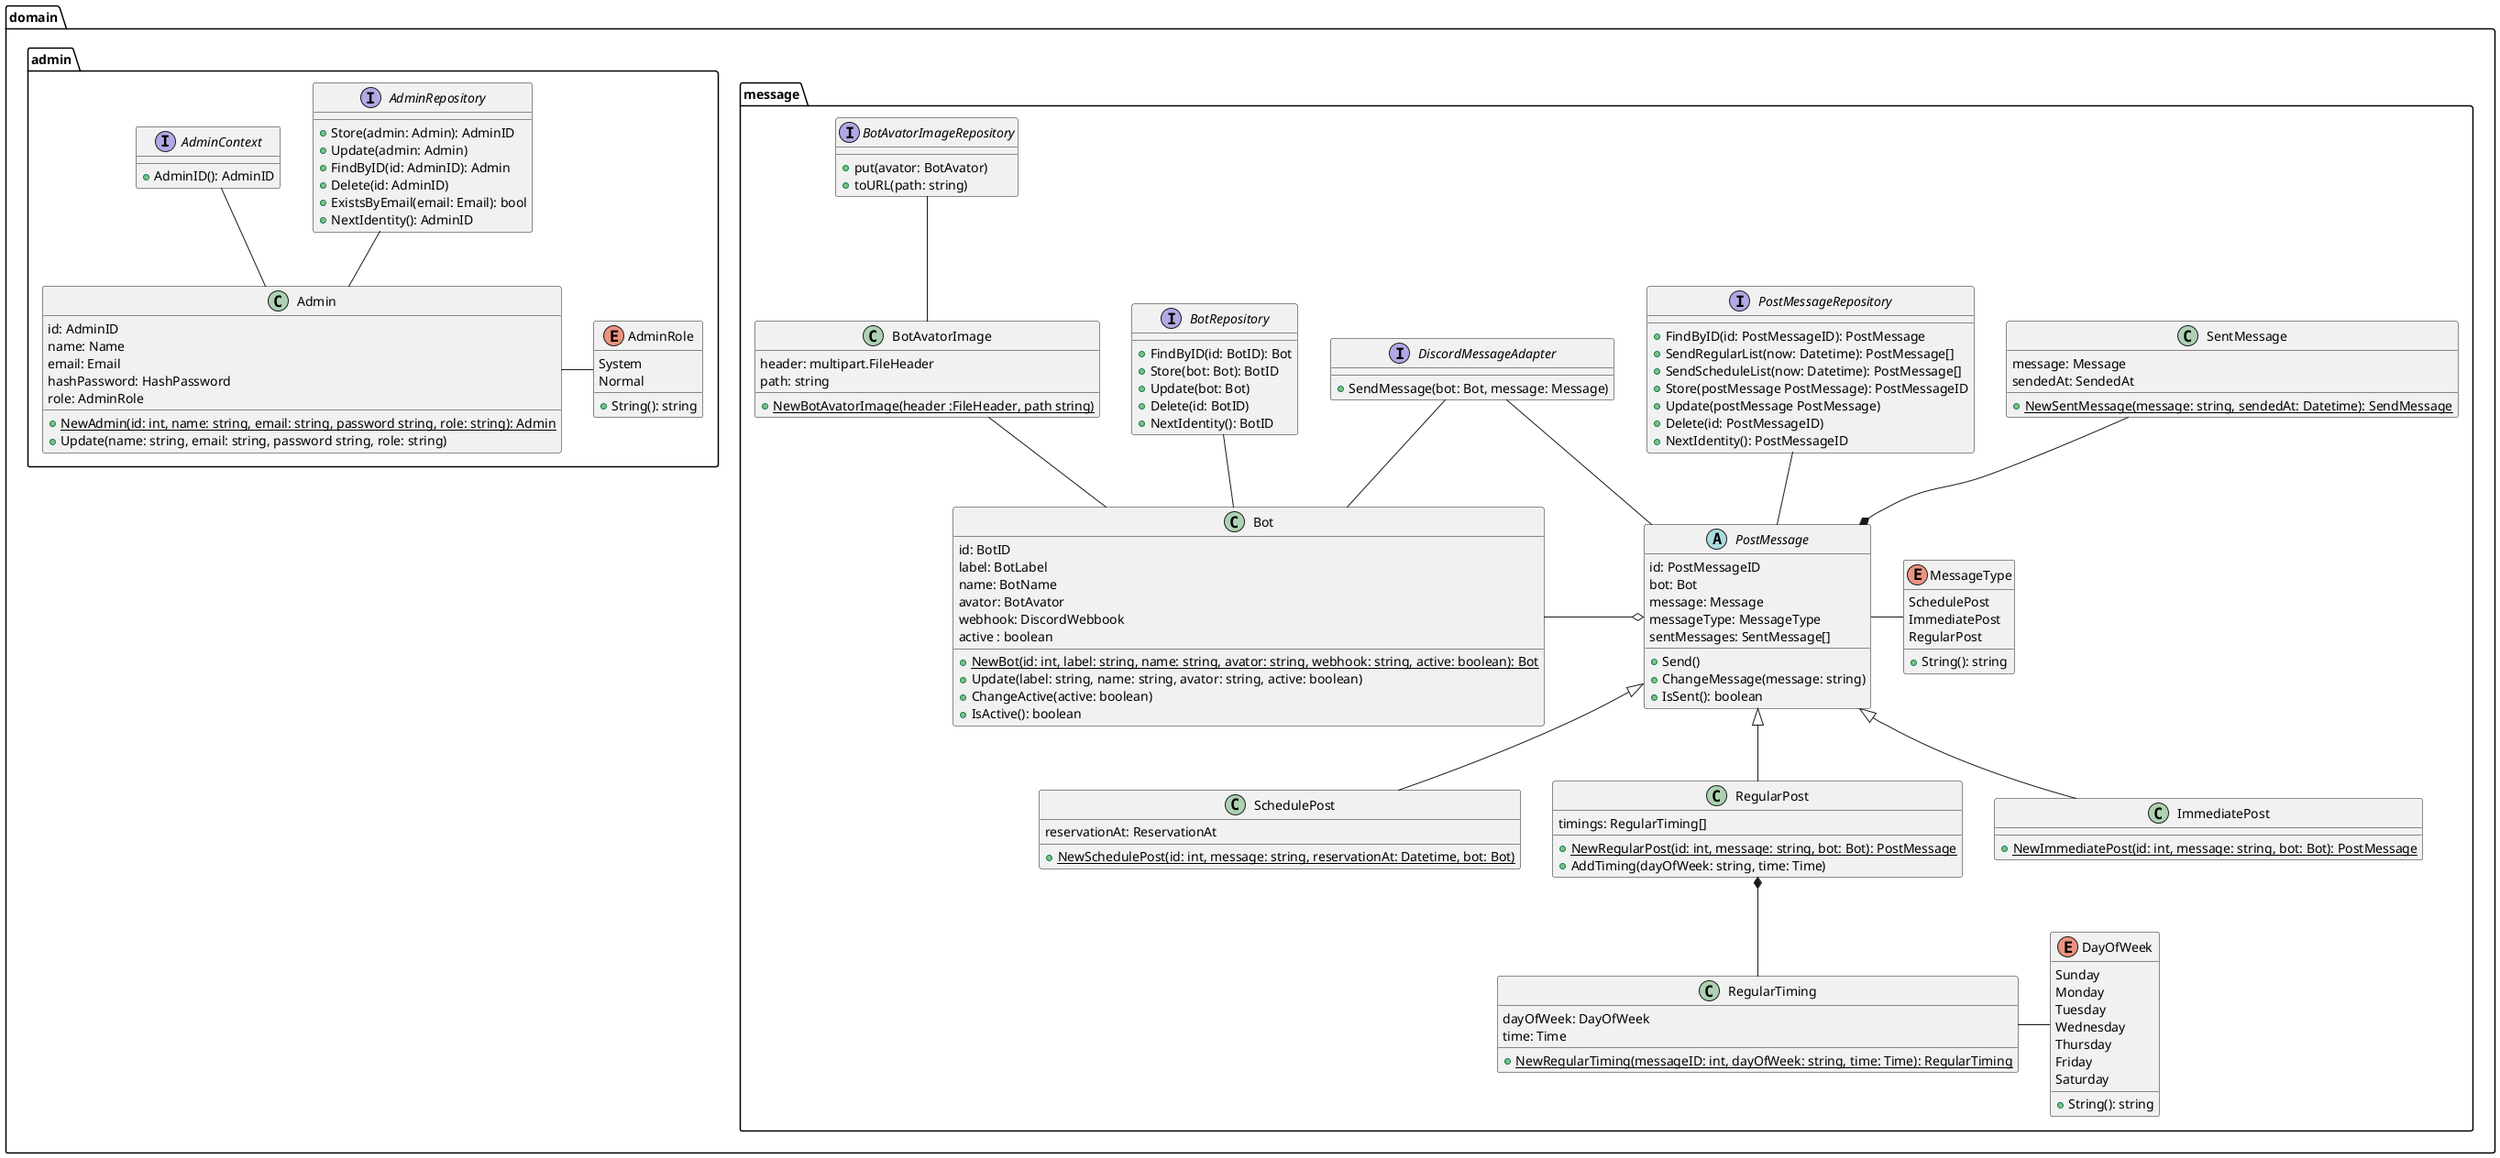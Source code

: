 @startuml class

package domain {
    package message {
        class Bot {
            id: BotID
            label: BotLabel
            name: BotName
            avator: BotAvator
            webhook: DiscordWebbook
            active : boolean
            + {static} NewBot(id: int, label: string, name: string, avator: string, webhook: string, active: boolean): Bot
            + Update(label: string, name: string, avator: string, active: boolean)
            + ChangeActive(active: boolean)
            + IsActive(): boolean
        }

        class BotAvatorImage {
            header: multipart.FileHeader
            path: string
            + {static} NewBotAvatorImage(header :FileHeader, path string)
        }

        abstract PostMessage {
            id: PostMessageID
            bot: Bot
            message: Message
            messageType: MessageType
            sentMessages: SentMessage[]
            + Send()
            + ChangeMessage(message: string)
            + IsSent(): boolean
        }

        enum MessageType {
            SchedulePost
            ImmediatePost
            RegularPost
            + String(): string
        }

        class SchedulePost {
            reservationAt: ReservationAt
            + {static} NewSchedulePost(id: int, message: string, reservationAt: Datetime, bot: Bot)
        }

        class RegularPost {
            timings: RegularTiming[]
            + {static} NewRegularPost(id: int, message: string, bot: Bot): PostMessage
            + AddTiming(dayOfWeek: string, time: Time)
        }

        class ImmediatePost {
            + {static} NewImmediatePost(id: int, message: string, bot: Bot): PostMessage
        }

        class RegularTiming {
            dayOfWeek: DayOfWeek
            time: Time
            + {static} NewRegularTiming(messageID: int, dayOfWeek: string, time: Time): RegularTiming
        }

        enum DayOfWeek {
            Sunday
            Monday
            Tuesday
            Wednesday
            Thursday
            Friday
            Saturday
            + String(): string
        }

        class SentMessage {
            message: Message
            sendedAt: SendedAt
            + {static} NewSentMessage(message: string, sendedAt: Datetime): SendMessage
        }

        interface BotRepository {
            + FindByID(id: BotID): Bot
            + Store(bot: Bot): BotID
            + Update(bot: Bot)
            + Delete(id: BotID)
            + NextIdentity(): BotID
        }

        interface BotAvatorImageRepository {
            + put(avator: BotAvator)
            + toURL(path: string)
        }

        interface PostMessageRepository {
            + FindByID(id: PostMessageID): PostMessage
            + SendRegularList(now: Datetime): PostMessage[]
            + SendScheduleList(now: Datetime): PostMessage[]
            + Store(postMessage PostMessage): PostMessageID
            + Update(postMessage PostMessage)
            + Delete(id: PostMessageID)
            + NextIdentity(): PostMessageID
        }

        interface DiscordMessageAdapter {
            + SendMessage(bot: Bot, message: Message)
        }
    }

    package admin {
        class Admin {
            id: AdminID
            name: Name
            email: Email
            hashPassword: HashPassword
            role: AdminRole
            + {static} NewAdmin(id: int, name: string, email: string, password string, role: string): Admin
            + Update(name: string, email: string, password string, role: string)
        }

        enum AdminRole {
            System
            Normal
            + String(): string
        }

        interface AdminRepository {
            + Store(admin: Admin): AdminID
            + Update(admin: Admin)
            + FindByID(id: AdminID): Admin
            + Delete(id: AdminID)
            + ExistsByEmail(email: Email): bool
            + NextIdentity(): AdminID
        }

        interface AdminContext {
            + AdminID(): AdminID
        }
    }
}

Bot -o PostMessage
PostMessage - MessageType
SentMessage --* PostMessage
PostMessage <|-- ImmediatePost
PostMessage <|-- SchedulePost
PostMessage <|-- RegularPost
RegularPost *-- RegularTiming
RegularTiming - DayOfWeek
Admin - AdminRole

BotRepository -- Bot
BotAvatorImageRepository -- BotAvatorImage
BotAvatorImage -- Bot
DiscordMessageAdapter -- Bot
DiscordMessageAdapter -- PostMessage
PostMessageRepository -- PostMessage
AdminRepository -- Admin

AdminContext -- Admin

@enduml
